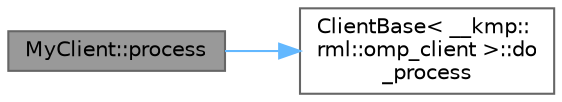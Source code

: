 digraph "MyClient::process"
{
 // LATEX_PDF_SIZE
  bgcolor="transparent";
  edge [fontname=Helvetica,fontsize=10,labelfontname=Helvetica,labelfontsize=10];
  node [fontname=Helvetica,fontsize=10,shape=box,height=0.2,width=0.4];
  rankdir="LR";
  Node1 [id="Node000001",label="MyClient::process",height=0.2,width=0.4,color="gray40", fillcolor="grey60", style="filled", fontcolor="black",tooltip=" "];
  Node1 -> Node2 [id="edge1_Node000001_Node000002",color="steelblue1",style="solid",tooltip=" "];
  Node2 [id="Node000002",label="ClientBase\< __kmp::\lrml::omp_client \>::do\l_process",height=0.2,width=0.4,color="grey40", fillcolor="white", style="filled",URL="$class_client_base.html#ad502a3c9a347ad1b272f6bc90265d94a",tooltip=" "];
}

